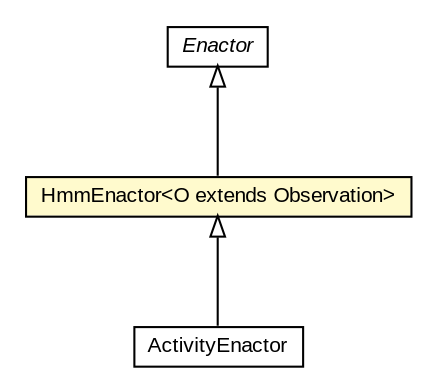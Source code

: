 #!/usr/local/bin/dot
#
# Class diagram 
# Generated by UMLGraph version 5.3 (http://www.umlgraph.org/)
#

digraph G {
	edge [fontname="arial",fontsize=10,labelfontname="arial",labelfontsize=10];
	node [fontname="arial",fontsize=10,shape=plaintext];
	nodesep=0.25;
	ranksep=0.5;
	// context.arch.enactor.HmmEnactor<O extends be.ac.ulg.montefiore.run.jahmm.Observation>
	c71863 [label=<<table title="context.arch.enactor.HmmEnactor" border="0" cellborder="1" cellspacing="0" cellpadding="2" port="p" bgcolor="lemonChiffon" href="./HmmEnactor.html">
		<tr><td><table border="0" cellspacing="0" cellpadding="1">
<tr><td align="center" balign="center"> HmmEnactor&lt;O extends Observation&gt; </td></tr>
		</table></td></tr>
		</table>>, fontname="arial", fontcolor="black", fontsize=10.0];
	// context.arch.enactor.Enactor
	c71873 [label=<<table title="context.arch.enactor.Enactor" border="0" cellborder="1" cellspacing="0" cellpadding="2" port="p" href="./Enactor.html">
		<tr><td><table border="0" cellspacing="0" cellpadding="1">
<tr><td align="center" balign="center"><font face="arial italic"> Enactor </font></td></tr>
		</table></td></tr>
		</table>>, fontname="arial", fontcolor="black", fontsize=10.0];
	// context.arch.intelligibility.apps.homeactivity.ActivityEnactor
	c71969 [label=<<table title="context.arch.intelligibility.apps.homeactivity.ActivityEnactor" border="0" cellborder="1" cellspacing="0" cellpadding="2" port="p" href="../intelligibility/apps/homeactivity/ActivityEnactor.html">
		<tr><td><table border="0" cellspacing="0" cellpadding="1">
<tr><td align="center" balign="center"> ActivityEnactor </td></tr>
		</table></td></tr>
		</table>>, fontname="arial", fontcolor="black", fontsize=10.0];
	//context.arch.enactor.HmmEnactor<O extends be.ac.ulg.montefiore.run.jahmm.Observation> extends context.arch.enactor.Enactor
	c71873:p -> c71863:p [dir=back,arrowtail=empty];
	//context.arch.intelligibility.apps.homeactivity.ActivityEnactor extends context.arch.enactor.HmmEnactor<be.ac.ulg.montefiore.run.jahmm.ObservationVector>
	c71863:p -> c71969:p [dir=back,arrowtail=empty];
}

